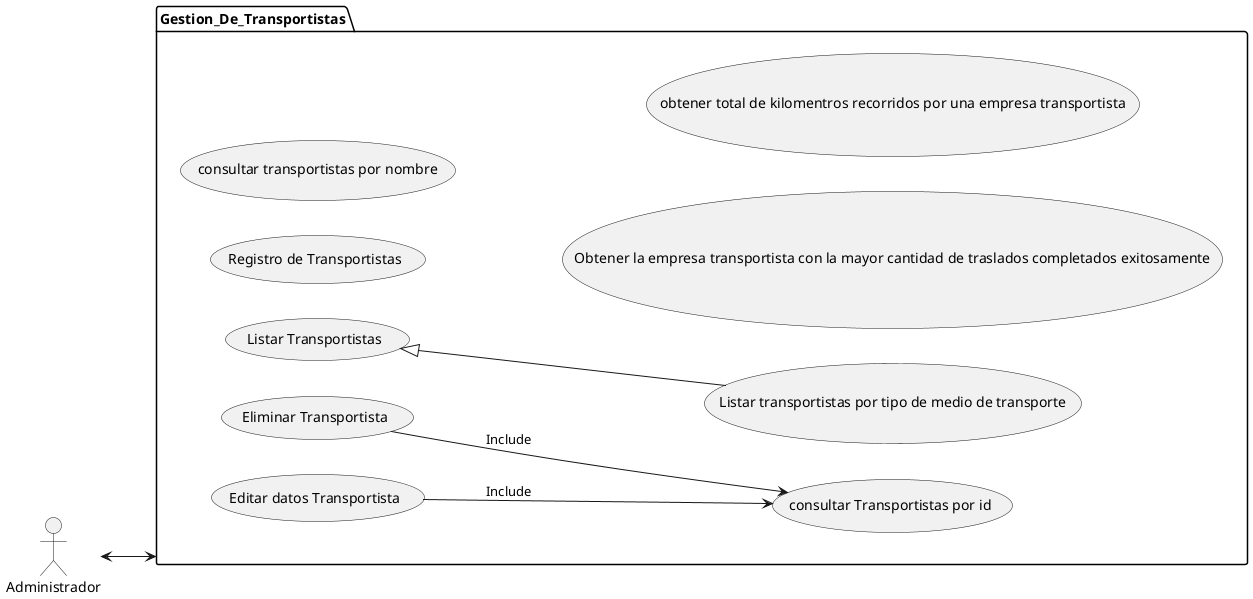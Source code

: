 @startuml

left to right direction

actor Administrador as admin

package Gestion_De_Transportistas{
    (Registro de Transportistas) as CU1
    (consultar transportistas por nombre) as  CU2
    (consultar Transportistas por id) as CU3
    
    (Editar datos Transportista) as CU4
    (Listar Transportistas) as CU5
    (Listar transportistas por tipo de medio de transporte)  as CU6
    (Obtener la empresa transportista con la mayor cantidad de traslados completados exitosamente) as CU7
    (obtener total de kilomentros recorridos por una empresa transportista) as CU8
    (Eliminar Transportista) as CU9

    CU9 --> CU3: Include    
    CU4 --> CU3: Include
    CU5 <|-- CU6

    admin <--> Gestion_De_Transportistas
}
@enduml
